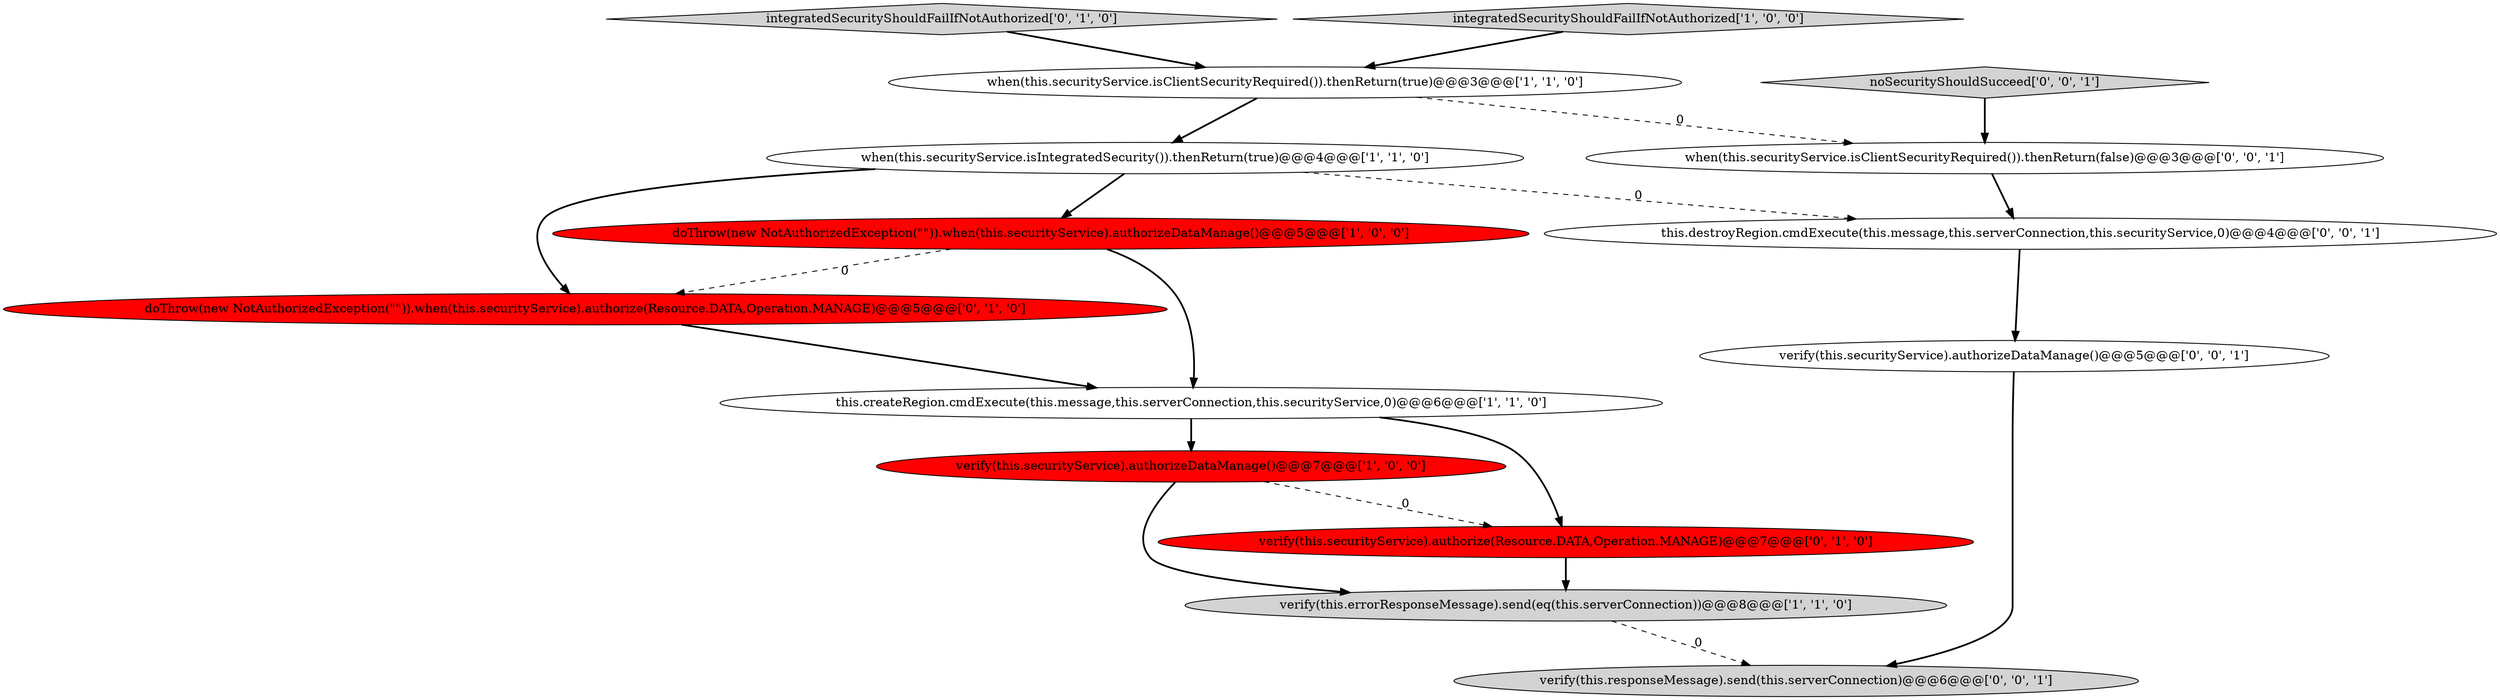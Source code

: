 digraph {
7 [style = filled, label = "integratedSecurityShouldFailIfNotAuthorized['0', '1', '0']", fillcolor = lightgray, shape = diamond image = "AAA0AAABBB2BBB"];
10 [style = filled, label = "this.destroyRegion.cmdExecute(this.message,this.serverConnection,this.securityService,0)@@@4@@@['0', '0', '1']", fillcolor = white, shape = ellipse image = "AAA0AAABBB3BBB"];
2 [style = filled, label = "doThrow(new NotAuthorizedException(\"\")).when(this.securityService).authorizeDataManage()@@@5@@@['1', '0', '0']", fillcolor = red, shape = ellipse image = "AAA1AAABBB1BBB"];
1 [style = filled, label = "integratedSecurityShouldFailIfNotAuthorized['1', '0', '0']", fillcolor = lightgray, shape = diamond image = "AAA0AAABBB1BBB"];
3 [style = filled, label = "when(this.securityService.isClientSecurityRequired()).thenReturn(true)@@@3@@@['1', '1', '0']", fillcolor = white, shape = ellipse image = "AAA0AAABBB1BBB"];
8 [style = filled, label = "verify(this.securityService).authorize(Resource.DATA,Operation.MANAGE)@@@7@@@['0', '1', '0']", fillcolor = red, shape = ellipse image = "AAA1AAABBB2BBB"];
14 [style = filled, label = "when(this.securityService.isClientSecurityRequired()).thenReturn(false)@@@3@@@['0', '0', '1']", fillcolor = white, shape = ellipse image = "AAA0AAABBB3BBB"];
11 [style = filled, label = "verify(this.securityService).authorizeDataManage()@@@5@@@['0', '0', '1']", fillcolor = white, shape = ellipse image = "AAA0AAABBB3BBB"];
6 [style = filled, label = "verify(this.errorResponseMessage).send(eq(this.serverConnection))@@@8@@@['1', '1', '0']", fillcolor = lightgray, shape = ellipse image = "AAA0AAABBB1BBB"];
13 [style = filled, label = "verify(this.responseMessage).send(this.serverConnection)@@@6@@@['0', '0', '1']", fillcolor = lightgray, shape = ellipse image = "AAA0AAABBB3BBB"];
5 [style = filled, label = "this.createRegion.cmdExecute(this.message,this.serverConnection,this.securityService,0)@@@6@@@['1', '1', '0']", fillcolor = white, shape = ellipse image = "AAA0AAABBB1BBB"];
12 [style = filled, label = "noSecurityShouldSucceed['0', '0', '1']", fillcolor = lightgray, shape = diamond image = "AAA0AAABBB3BBB"];
9 [style = filled, label = "doThrow(new NotAuthorizedException(\"\")).when(this.securityService).authorize(Resource.DATA,Operation.MANAGE)@@@5@@@['0', '1', '0']", fillcolor = red, shape = ellipse image = "AAA1AAABBB2BBB"];
4 [style = filled, label = "when(this.securityService.isIntegratedSecurity()).thenReturn(true)@@@4@@@['1', '1', '0']", fillcolor = white, shape = ellipse image = "AAA0AAABBB1BBB"];
0 [style = filled, label = "verify(this.securityService).authorizeDataManage()@@@7@@@['1', '0', '0']", fillcolor = red, shape = ellipse image = "AAA1AAABBB1BBB"];
1->3 [style = bold, label=""];
9->5 [style = bold, label=""];
4->9 [style = bold, label=""];
14->10 [style = bold, label=""];
5->8 [style = bold, label=""];
12->14 [style = bold, label=""];
0->8 [style = dashed, label="0"];
8->6 [style = bold, label=""];
4->2 [style = bold, label=""];
6->13 [style = dashed, label="0"];
3->14 [style = dashed, label="0"];
4->10 [style = dashed, label="0"];
5->0 [style = bold, label=""];
2->9 [style = dashed, label="0"];
0->6 [style = bold, label=""];
3->4 [style = bold, label=""];
7->3 [style = bold, label=""];
11->13 [style = bold, label=""];
2->5 [style = bold, label=""];
10->11 [style = bold, label=""];
}
